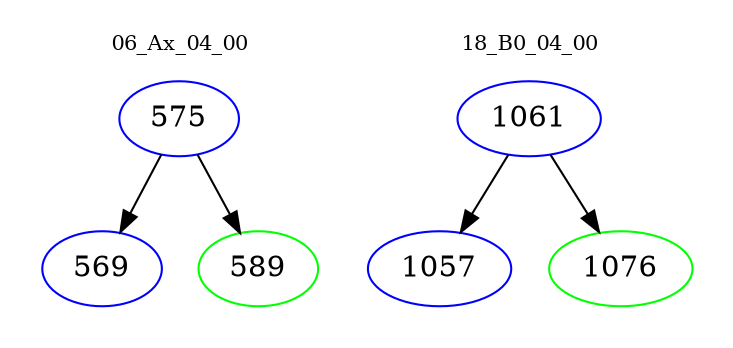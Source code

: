 digraph{
subgraph cluster_0 {
color = white
label = "06_Ax_04_00";
fontsize=10;
T0_575 [label="575", color="blue"]
T0_575 -> T0_569 [color="black"]
T0_569 [label="569", color="blue"]
T0_575 -> T0_589 [color="black"]
T0_589 [label="589", color="green"]
}
subgraph cluster_1 {
color = white
label = "18_B0_04_00";
fontsize=10;
T1_1061 [label="1061", color="blue"]
T1_1061 -> T1_1057 [color="black"]
T1_1057 [label="1057", color="blue"]
T1_1061 -> T1_1076 [color="black"]
T1_1076 [label="1076", color="green"]
}
}
